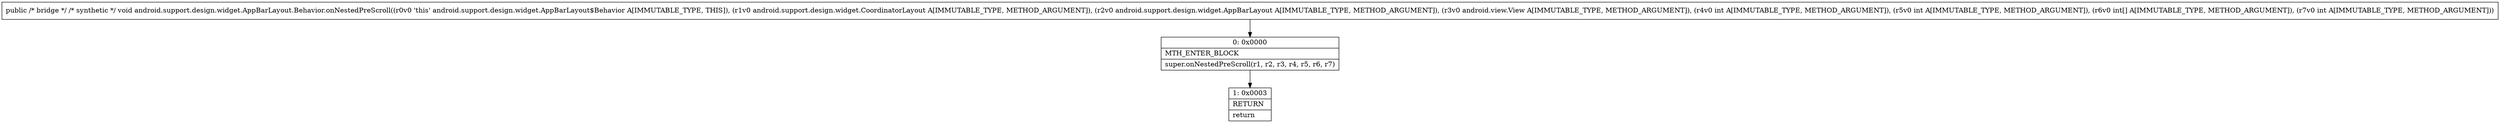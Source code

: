 digraph "CFG forandroid.support.design.widget.AppBarLayout.Behavior.onNestedPreScroll(Landroid\/support\/design\/widget\/CoordinatorLayout;Landroid\/support\/design\/widget\/AppBarLayout;Landroid\/view\/View;II[II)V" {
Node_0 [shape=record,label="{0\:\ 0x0000|MTH_ENTER_BLOCK\l|super.onNestedPreScroll(r1, r2, r3, r4, r5, r6, r7)\l}"];
Node_1 [shape=record,label="{1\:\ 0x0003|RETURN\l|return\l}"];
MethodNode[shape=record,label="{public \/* bridge *\/ \/* synthetic *\/ void android.support.design.widget.AppBarLayout.Behavior.onNestedPreScroll((r0v0 'this' android.support.design.widget.AppBarLayout$Behavior A[IMMUTABLE_TYPE, THIS]), (r1v0 android.support.design.widget.CoordinatorLayout A[IMMUTABLE_TYPE, METHOD_ARGUMENT]), (r2v0 android.support.design.widget.AppBarLayout A[IMMUTABLE_TYPE, METHOD_ARGUMENT]), (r3v0 android.view.View A[IMMUTABLE_TYPE, METHOD_ARGUMENT]), (r4v0 int A[IMMUTABLE_TYPE, METHOD_ARGUMENT]), (r5v0 int A[IMMUTABLE_TYPE, METHOD_ARGUMENT]), (r6v0 int[] A[IMMUTABLE_TYPE, METHOD_ARGUMENT]), (r7v0 int A[IMMUTABLE_TYPE, METHOD_ARGUMENT])) }"];
MethodNode -> Node_0;
Node_0 -> Node_1;
}

